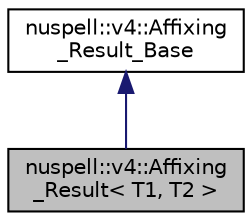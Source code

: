 digraph "nuspell::v4::Affixing_Result&lt; T1, T2 &gt;"
{
 // LATEX_PDF_SIZE
  edge [fontname="Helvetica",fontsize="10",labelfontname="Helvetica",labelfontsize="10"];
  node [fontname="Helvetica",fontsize="10",shape=record];
  Node1 [label="nuspell::v4::Affixing\l_Result\< T1, T2 \>",height=0.2,width=0.4,color="black", fillcolor="grey75", style="filled", fontcolor="black",tooltip=" "];
  Node2 -> Node1 [dir="back",color="midnightblue",fontsize="10",style="solid",fontname="Helvetica"];
  Node2 [label="nuspell::v4::Affixing\l_Result_Base",height=0.2,width=0.4,color="black", fillcolor="white", style="filled",URL="$structnuspell_1_1v4_1_1_affixing___result___base.html",tooltip=" "];
}
